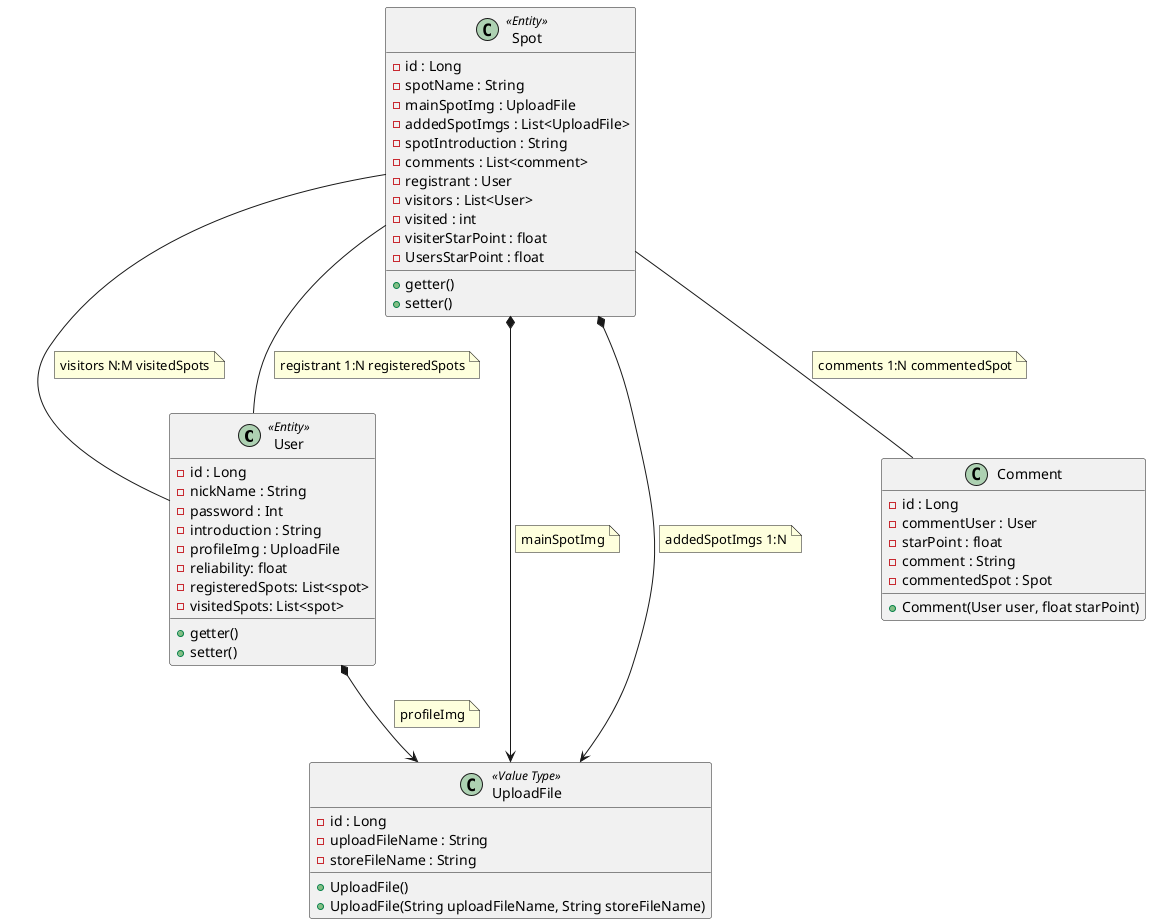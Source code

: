 @startuml
/'domain'/

class User <<Entity>>{
 -id : Long
 -nickName : String
-password : Int
-introduction : String
-profileImg : UploadFile
-reliability: float
-registeredSpots: List<spot>
-visitedSpots: List<spot>

+getter()
+setter()
}

class Spot <<Entity>> {
  -id : Long
  -spotName : String
  -mainSpotImg : UploadFile
  -addedSpotImgs : List<UploadFile>
  -spotIntroduction : String
  -comments : List<comment>
  -registrant : User
  -visitors : List<User>
  -visited : int 
  -visiterStarPoint : float
  -UsersStarPoint : float


  +getter()
  +setter()
}

 /'값 타입은 기본 생성자 필수'/
class UploadFile <<Value Type>> {
  -id : Long
  -uploadFileName : String
	-storeFileName : String

  +UploadFile() 
  +UploadFile(String uploadFileName, String storeFileName)
}

class Comment {
  -id : Long
  -commentUser : User
  -starPoint : float
  -comment : String
  -commentedSpot : Spot

  + Comment(User user, float starPoint)
}

/'Class relationShip'/
Spot -- User
note on link: visitors N:M visitedSpots
Spot -- User
note on link: registrant 1:N registeredSpots

User *--> UploadFile
note on link: profileImg
Spot *--> UploadFile
note on link: mainSpotImg
Spot *--> UploadFile
note on link: addedSpotImgs 1:N

Spot -- Comment
note on link: comments 1:N commentedSpot


@enduml